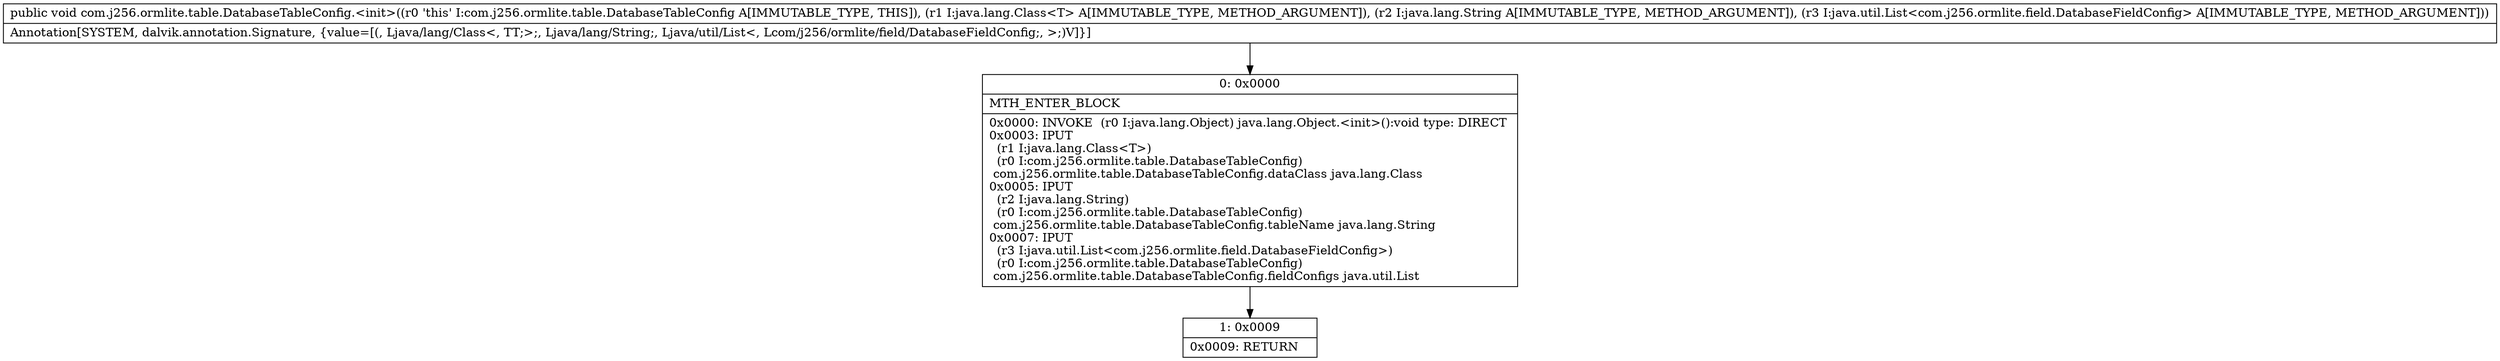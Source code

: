 digraph "CFG forcom.j256.ormlite.table.DatabaseTableConfig.\<init\>(Ljava\/lang\/Class;Ljava\/lang\/String;Ljava\/util\/List;)V" {
Node_0 [shape=record,label="{0\:\ 0x0000|MTH_ENTER_BLOCK\l|0x0000: INVOKE  (r0 I:java.lang.Object) java.lang.Object.\<init\>():void type: DIRECT \l0x0003: IPUT  \l  (r1 I:java.lang.Class\<T\>)\l  (r0 I:com.j256.ormlite.table.DatabaseTableConfig)\l com.j256.ormlite.table.DatabaseTableConfig.dataClass java.lang.Class \l0x0005: IPUT  \l  (r2 I:java.lang.String)\l  (r0 I:com.j256.ormlite.table.DatabaseTableConfig)\l com.j256.ormlite.table.DatabaseTableConfig.tableName java.lang.String \l0x0007: IPUT  \l  (r3 I:java.util.List\<com.j256.ormlite.field.DatabaseFieldConfig\>)\l  (r0 I:com.j256.ormlite.table.DatabaseTableConfig)\l com.j256.ormlite.table.DatabaseTableConfig.fieldConfigs java.util.List \l}"];
Node_1 [shape=record,label="{1\:\ 0x0009|0x0009: RETURN   \l}"];
MethodNode[shape=record,label="{public void com.j256.ormlite.table.DatabaseTableConfig.\<init\>((r0 'this' I:com.j256.ormlite.table.DatabaseTableConfig A[IMMUTABLE_TYPE, THIS]), (r1 I:java.lang.Class\<T\> A[IMMUTABLE_TYPE, METHOD_ARGUMENT]), (r2 I:java.lang.String A[IMMUTABLE_TYPE, METHOD_ARGUMENT]), (r3 I:java.util.List\<com.j256.ormlite.field.DatabaseFieldConfig\> A[IMMUTABLE_TYPE, METHOD_ARGUMENT]))  | Annotation[SYSTEM, dalvik.annotation.Signature, \{value=[(, Ljava\/lang\/Class\<, TT;\>;, Ljava\/lang\/String;, Ljava\/util\/List\<, Lcom\/j256\/ormlite\/field\/DatabaseFieldConfig;, \>;)V]\}]\l}"];
MethodNode -> Node_0;
Node_0 -> Node_1;
}

